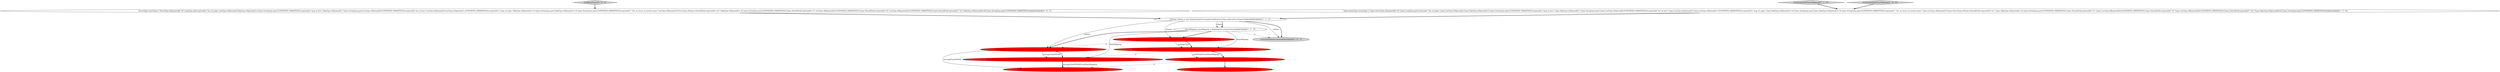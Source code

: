 digraph {
2 [style = filled, label = "MessageType messageType = ParquetSchemaUtil.convert(schema,\"complex_schema\")@@@6@@@['1', '0', '0']", fillcolor = red, shape = ellipse image = "AAA1AAABBB1BBB"];
4 [style = filled, label = "Schema newSchema = ParquetSchemaUtil.convert(typeWithIdsFromNameMapping)@@@8@@@['1', '0', '0']", fillcolor = red, shape = ellipse image = "AAA1AAABBB1BBB"];
10 [style = filled, label = "testAssignIdsByNameMapping['0', '1', '0']", fillcolor = lightgray, shape = diamond image = "AAA0AAABBB2BBB"];
8 [style = filled, label = "Assert.assertEquals(messageTypeWithIds,messageTypeWithIdsFromNameMapping)@@@8@@@['0', '1', '0']", fillcolor = red, shape = ellipse image = "AAA1AAABBB2BBB"];
1 [style = filled, label = "Assert.assertEquals(schema.asStruct(),newSchema.asStruct())@@@9@@@['1', '0', '0']", fillcolor = red, shape = ellipse image = "AAA1AAABBB1BBB"];
13 [style = filled, label = "writeAndValidate(schema)@@@5@@@['0', '0', '1']", fillcolor = lightgray, shape = ellipse image = "AAA0AAABBB3BBB"];
11 [style = filled, label = "MessageType messageTypeWithIds = ParquetSchemaUtil.convert(schema,\"parquet_type\")@@@6@@@['0', '1', '0']", fillcolor = red, shape = ellipse image = "AAA1AAABBB2BBB"];
0 [style = filled, label = "MessageType typeWithIdsFromNameMapping = ParquetSchemaUtil.applyNameMapping(messageType,nameMapping)@@@7@@@['1', '0', '0']", fillcolor = red, shape = ellipse image = "AAA1AAABBB1BBB"];
14 [style = filled, label = "StructType structType = StructType.of(required(0,\"id\",LongType.get()),optional(1,\"list_of_maps\",ListType.ofOptional(2,MapType.ofOptional(3,4,Types.StringType.get(),SUPPORTED_PRIMITIVES))),optional(5,\"map_of_lists\",MapType.ofOptional(6,7,Types.StringType.get(),ListType.ofOptional(8,SUPPORTED_PRIMITIVES))),required(9,\"list_of_lists\",ListType.ofOptional(10,ListType.ofOptional(11,SUPPORTED_PRIMITIVES))),required(12,\"map_of_maps\",MapType.ofOptional(13,14,Types.StringType.get(),MapType.ofOptional(15,16,Types.StringType.get(),SUPPORTED_PRIMITIVES))),required(17,\"list_of_struct_of_nested_types\",ListType.ofOptional(19,StructType.of(Types.NestedField.required(20,\"m1\",MapType.ofOptional(21,22,Types.StringType.get(),SUPPORTED_PRIMITIVES)),Types.NestedField.optional(23,\"l1\",ListType.ofRequired(24,SUPPORTED_PRIMITIVES)),Types.NestedField.required(25,\"l2\",ListType.ofRequired(26,SUPPORTED_PRIMITIVES)),Types.NestedField.optional(27,\"m2\",MapType.ofOptional(28,29,Types.StringType.get(),SUPPORTED_PRIMITIVES))))))@@@3@@@['0', '0', '1']", fillcolor = white, shape = ellipse image = "AAA0AAABBB3BBB"];
12 [style = filled, label = "testMixedTypes['0', '0', '1']", fillcolor = lightgray, shape = diamond image = "AAA0AAABBB3BBB"];
6 [style = filled, label = "Types.StructType structType = Types.StructType.of(required(0,\"id\",Types.LongType.get()),optional(1,\"list_of_maps\",Types.ListType.ofOptional(2,Types.MapType.ofOptional(3,4,Types.StringType.get(),SUPPORTED_PRIMITIVES))),optional(5,\"map_of_lists\",Types.MapType.ofOptional(6,7,Types.StringType.get(),Types.ListType.ofOptional(8,SUPPORTED_PRIMITIVES))),required(9,\"list_of_lists\",Types.ListType.ofOptional(10,Types.ListType.ofOptional(11,SUPPORTED_PRIMITIVES))),required(12,\"map_of_maps\",Types.MapType.ofOptional(13,14,Types.StringType.get(),Types.MapType.ofOptional(15,16,Types.StringType.get(),SUPPORTED_PRIMITIVES))),required(17,\"list_of_struct_of_nested_types\",Types.ListType.ofOptional(19,Types.StructType.of(Types.NestedField.required(20,\"m1\",Types.MapType.ofOptional(21,22,Types.StringType.get(),SUPPORTED_PRIMITIVES)),Types.NestedField.optional(23,\"l1\",Types.ListType.ofRequired(24,SUPPORTED_PRIMITIVES)),Types.NestedField.required(25,\"l2\",Types.ListType.ofRequired(26,SUPPORTED_PRIMITIVES)),Types.NestedField.optional(27,\"m2\",Types.MapType.ofOptional(28,29,Types.StringType.get(),SUPPORTED_PRIMITIVES))))))@@@3@@@['1', '1', '0']", fillcolor = white, shape = ellipse image = "AAA0AAABBB1BBB"];
5 [style = filled, label = "NameMapping nameMapping = MappingUtil.create(schema)@@@5@@@['1', '1', '0']", fillcolor = white, shape = ellipse image = "AAA0AAABBB1BBB"];
7 [style = filled, label = "testAssignIdsByNameMapping['1', '0', '0']", fillcolor = lightgray, shape = diamond image = "AAA0AAABBB1BBB"];
3 [style = filled, label = "Schema schema = new Schema(TypeUtil.assignFreshIds(structType,null).asStructType().fields())@@@4@@@['1', '1', '1']", fillcolor = white, shape = ellipse image = "AAA0AAABBB1BBB"];
9 [style = filled, label = "MessageType messageTypeWithIdsFromNameMapping = ParquetSchemaUtil.applyNameMapping(RemoveIds.removeIds(messageTypeWithIds),nameMapping)@@@7@@@['0', '1', '0']", fillcolor = red, shape = ellipse image = "AAA1AAABBB2BBB"];
5->13 [style = dashed, label="0"];
14->3 [style = bold, label=""];
6->3 [style = bold, label=""];
5->9 [style = solid, label="nameMapping"];
11->8 [style = solid, label="messageTypeWithIds"];
2->0 [style = solid, label="messageType"];
3->5 [style = solid, label="schema"];
3->11 [style = solid, label="schema"];
11->9 [style = bold, label=""];
9->8 [style = bold, label=""];
10->6 [style = bold, label=""];
3->2 [style = solid, label="schema"];
5->2 [style = bold, label=""];
3->5 [style = bold, label=""];
2->0 [style = bold, label=""];
3->13 [style = solid, label="schema"];
0->4 [style = bold, label=""];
5->0 [style = solid, label="nameMapping"];
7->6 [style = bold, label=""];
12->14 [style = bold, label=""];
4->8 [style = dashed, label="0"];
3->13 [style = bold, label=""];
2->11 [style = dashed, label="0"];
4->1 [style = bold, label=""];
5->11 [style = bold, label=""];
0->4 [style = solid, label="typeWithIdsFromNameMapping"];
0->9 [style = dashed, label="0"];
9->8 [style = solid, label="messageTypeWithIdsFromNameMapping"];
11->9 [style = solid, label="messageTypeWithIds"];
}
